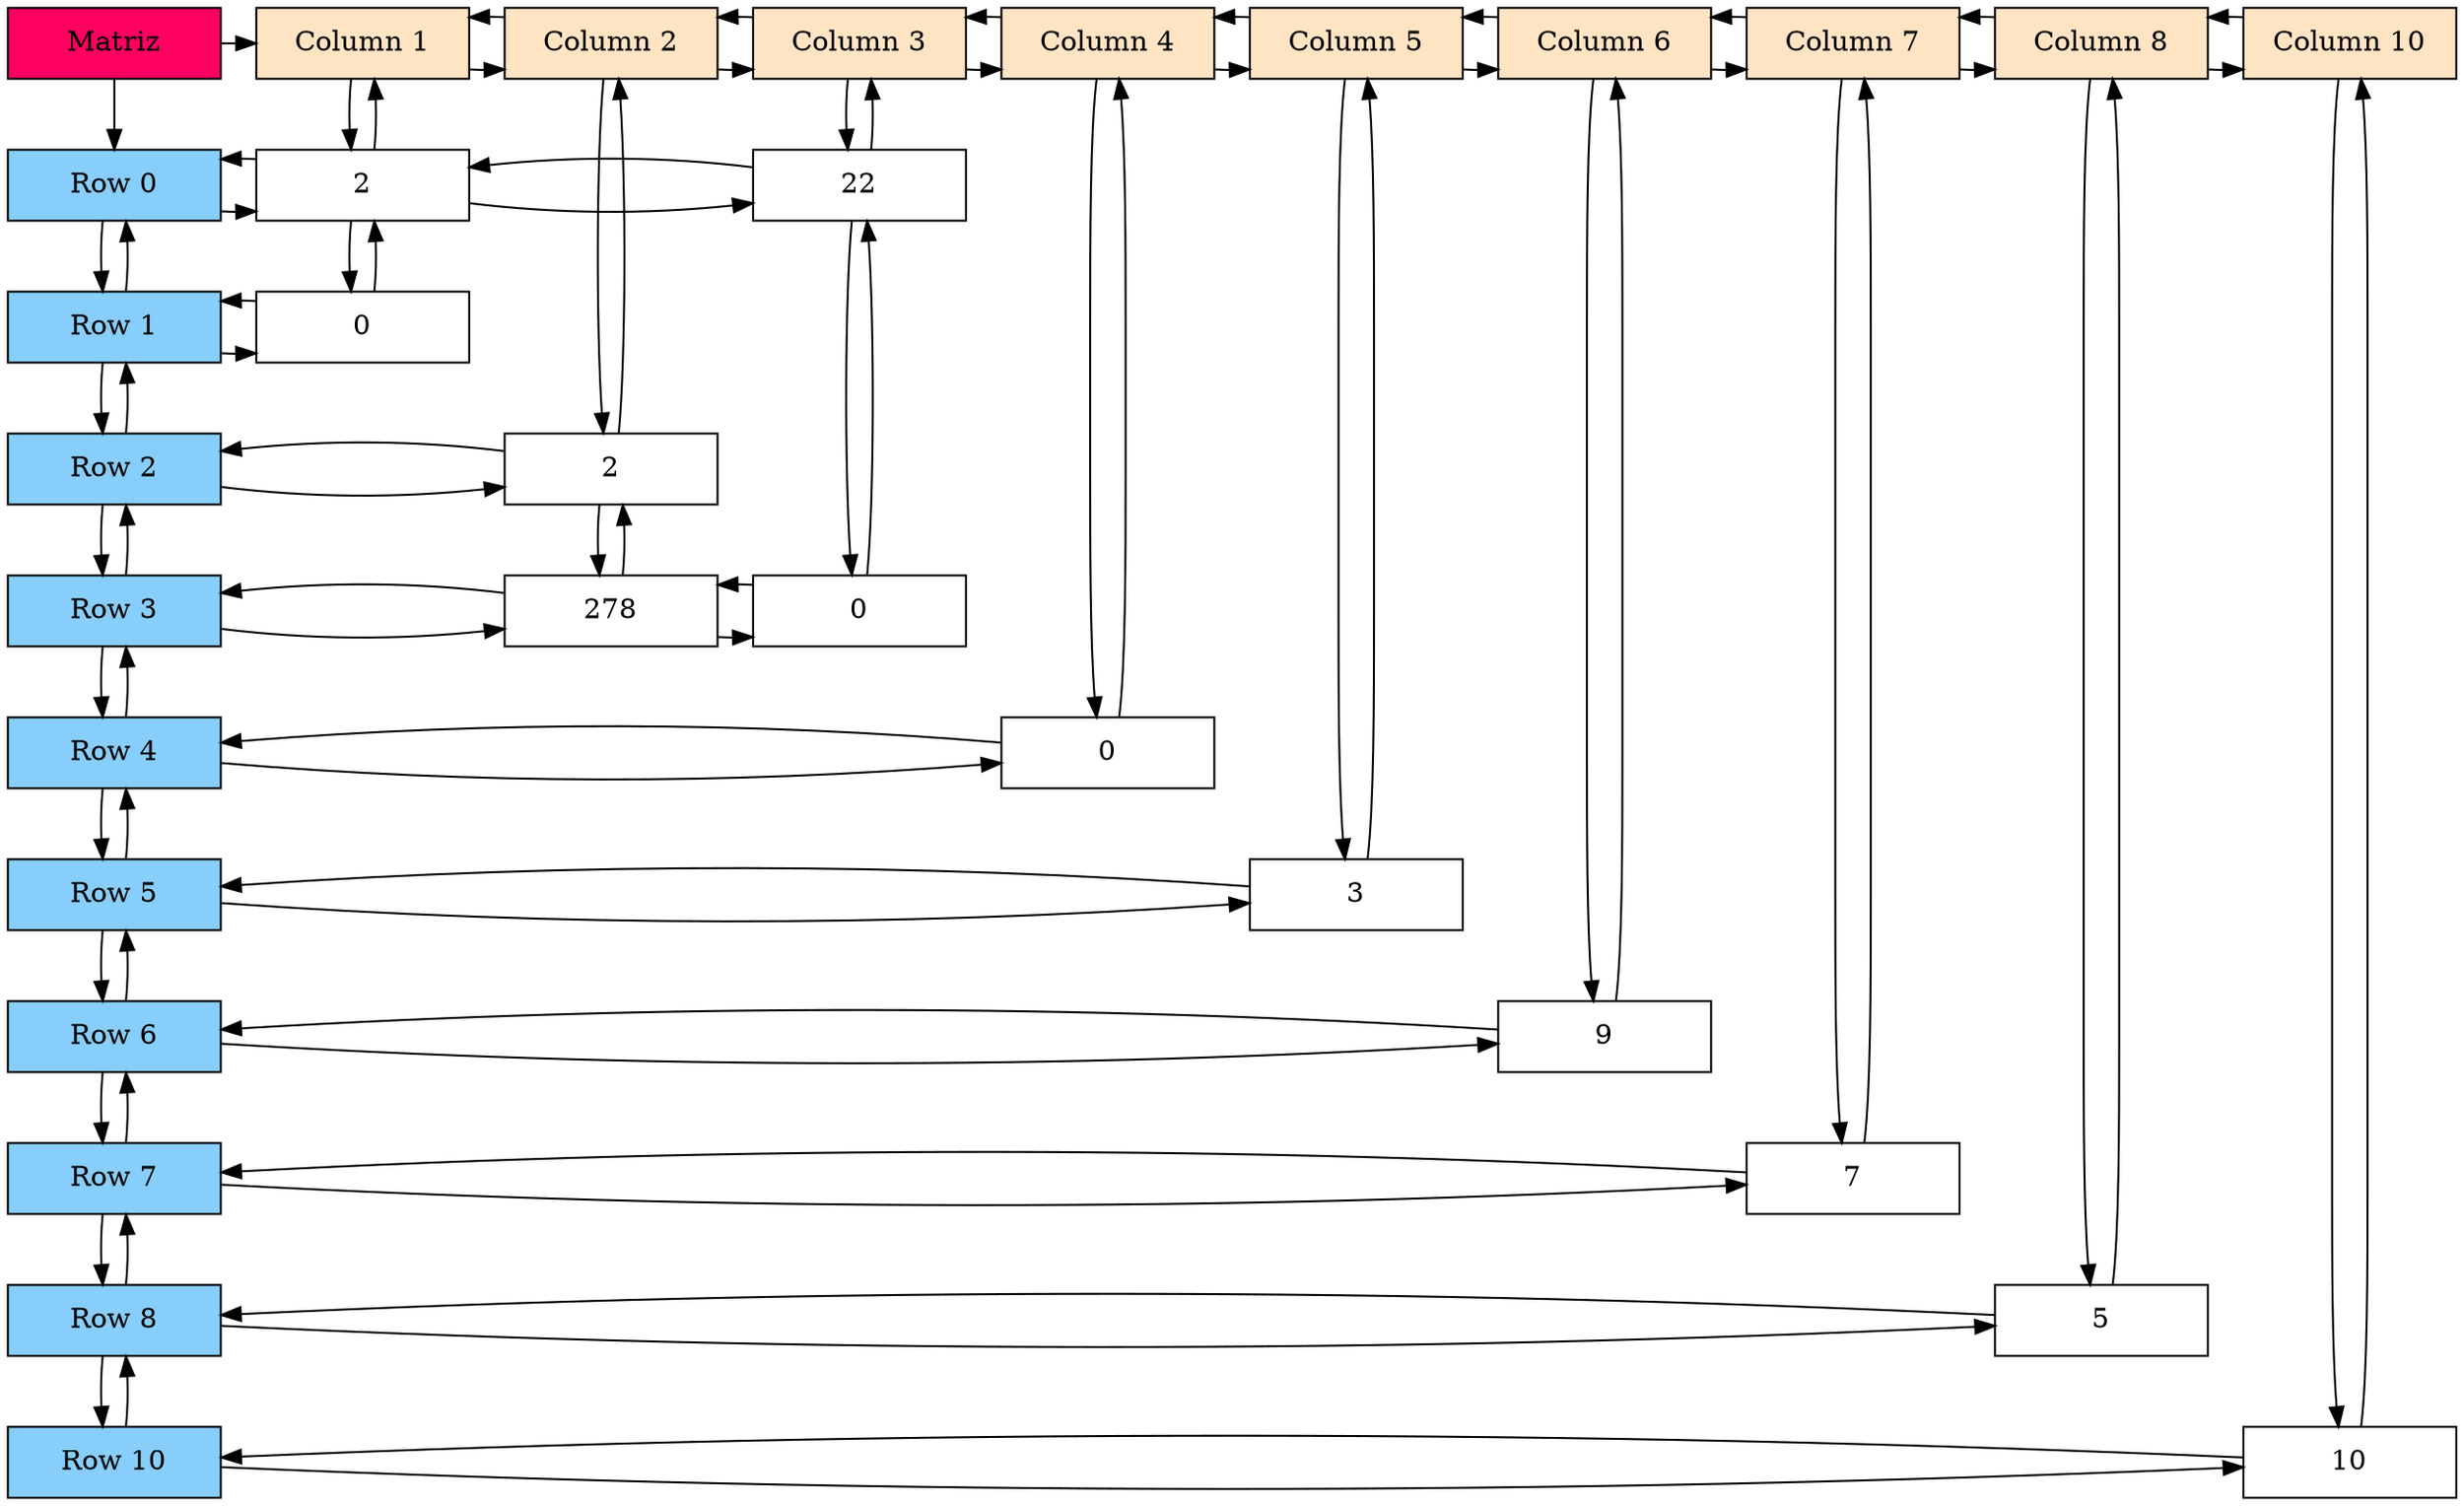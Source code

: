 /* DIEGO ANDRÉ MAZARIEGOS BARRIENTOS */
digraph Sparce_Matrix { 
node [shape=box] 

/* La matriz se envía al grupo 1 */
Mt[ label = "Matriz", width = 1.5, style = filled, fillcolor = "#FF0060", group = 1 ];

//............ ............ ............ ............ COLUMNAS 
/* se incrementan los grupos porque son columnas */ 
C1 [label = "Column 1"    pos = "5.3,3.5!" width = 1.5 style = filled, fillcolor = bisque1, group = 1 ];
C2 [label = "Column 2"    pos = "5.3,3.5!" width = 1.5 style = filled, fillcolor = bisque1, group = 2 ];
C3 [label = "Column 3"    pos = "5.3,3.5!" width = 1.5 style = filled, fillcolor = bisque1, group = 3 ];
C4 [label = "Column 4"    pos = "5.3,3.5!" width = 1.5 style = filled, fillcolor = bisque1, group = 4 ];
C5 [label = "Column 5"    pos = "5.3,3.5!" width = 1.5 style = filled, fillcolor = bisque1, group = 5 ];
C6 [label = "Column 6"    pos = "5.3,3.5!" width = 1.5 style = filled, fillcolor = bisque1, group = 6 ];
C7 [label = "Column 7"    pos = "5.3,3.5!" width = 1.5 style = filled, fillcolor = bisque1, group = 7 ];
C8 [label = "Column 8"    pos = "5.3,3.5!" width = 1.5 style = filled, fillcolor = bisque1, group = 8 ];
C10 [label = "Column 10"    pos = "5.3,3.5!" width = 1.5 style = filled, fillcolor = bisque1, group = 10 ];

//............ Enlaces de las columnas
Mt -> C1; /*Enlace primer nodo Columna con el objeto Matriz*/
C1 -> C2;
C2 -> C1;
C2 -> C3;
C3 -> C2;
C3 -> C4;
C4 -> C3;
C4 -> C5;
C5 -> C4;
C5 -> C6;
C6 -> C5;
C6 -> C7;
C7 -> C6;
C7 -> C8;
C8 -> C7;
C8 -> C10;
C10 -> C8;
// Posicionando en el mismo nivel 
{ rank = same; Mt; C1; C2; C3; C4; C5; C6; C7; C8; C10; }

//............ ............ ............ ............ FILAS 
/*  Se mantienen en el mismo grupo porque son filas */ 
F0 [label = "Row 0"    pos = "5.3,3.5!" width = 1.5 style = filled, fillcolor = lightskyblue, group = 1 ];
F1 [label = "Row 1"    pos = "5.3,3.5!" width = 1.5 style = filled, fillcolor = lightskyblue, group = 1 ];
F2 [label = "Row 2"    pos = "5.3,3.5!" width = 1.5 style = filled, fillcolor = lightskyblue, group = 1 ];
F3 [label = "Row 3"    pos = "5.3,3.5!" width = 1.5 style = filled, fillcolor = lightskyblue, group = 1 ];
F4 [label = "Row 4"    pos = "5.3,3.5!" width = 1.5 style = filled, fillcolor = lightskyblue, group = 1 ];
F5 [label = "Row 5"    pos = "5.3,3.5!" width = 1.5 style = filled, fillcolor = lightskyblue, group = 1 ];
F6 [label = "Row 6"    pos = "5.3,3.5!" width = 1.5 style = filled, fillcolor = lightskyblue, group = 1 ];
F7 [label = "Row 7"    pos = "5.3,3.5!" width = 1.5 style = filled, fillcolor = lightskyblue, group = 1 ];
F8 [label = "Row 8"    pos = "5.3,3.5!" width = 1.5 style = filled, fillcolor = lightskyblue, group = 1 ];
F10 [label = "Row 10"    pos = "5.3,3.5!" width = 1.5 style = filled, fillcolor = lightskyblue, group = 1 ];

//............ enlaces de las filas 
Mt -> F0; /*Enlace primer nodo Columna con el objeto Matriz*/
F0 -> F1;
F1 -> F0;
F1 -> F2;
F2 -> F1;
F2 -> F3;
F3 -> F2;
F3 -> F4;
F4 -> F3;
F4 -> F5;
F5 -> F4;
F5 -> F6;
F6 -> F5;
F6 -> F7;
F7 -> F6;
F7 -> F8;
F8 -> F7;
F8 -> F10;
F10 -> F8;

//............ ............DECLARACIÓN NODOS POSICIÓN............................
N01 [label = "2" width = 1.5, group = 1 ]; 
N03 [label = "22" width = 1.5, group = 3 ]; 
N11 [label = "0" width = 1.5, group = 1 ]; 
N22 [label = "2" width = 1.5, group = 2 ]; 
N32 [label = "278" width = 1.5, group = 2 ]; 
N33 [label = "0" width = 1.5, group = 3 ]; 
N44 [label = "0" width = 1.5, group = 4 ]; 
N55 [label = "3" width = 1.5, group = 5 ]; 
N66 [label = "9" width = 1.5, group = 6 ]; 
N77 [label = "7" width = 1.5, group = 7 ]; 
N88 [label = "5" width = 1.5, group = 8 ]; 
N1010 [label = "10" width = 1.5, group = 10 ]; 

//............ ............ Enlaces de los nodos

//Conexiones FILAS y ACCESO NODO 
F0 -> N01;
N01 -> F0;
F1 -> N11;
N11 -> F1;
F2 -> N22;
N22 -> F2;
F3 -> N32;
N32 -> F3;
F4 -> N44;
N44 -> F4;
F5 -> N55;
N55 -> F5;
F6 -> N66;
N66 -> F6;
F7 -> N77;
N77 -> F7;
F8 -> N88;
N88 -> F8;
F10 -> N1010;
N1010 -> F10;
{ rank = same; F0;N01; }
{ rank = same; N01;N03; }
{ rank = same; N03;N01; }
{ rank = same; F1;N11; }
{ rank = same; F2;N22; }
{ rank = same; F3;N32; }
{ rank = same; N32;N33; }
{ rank = same; N33;N32; }
{ rank = same; F4;N44; }
{ rank = same; F5;N55; }
{ rank = same; F6;N66; }
{ rank = same; F7;N77; }
{ rank = same; F8;N88; }
{ rank = same; F10;N1010; }

//Conexiones COLUMNAS y ACCESO NODO 
C1 -> N01;
N01 -> C1;
C3 -> N03;
N03 -> C3;
C2 -> N22;
N22 -> C2;
C4 -> N44;
N44 -> C4;
C5 -> N55;
N55 -> C5;
C6 -> N66;
N66 -> C6;
C7 -> N77;
N77 -> C7;
C8 -> N88;
N88 -> C8;
C10 -> N1010;
N1010 -> C10;

//Conexiones NODOS POSICION 
N01 -> N11;
N01 -> N03;
N03 -> N33;
N03 -> N01;
N11 -> N01;
N22 -> N32;
N32 -> N22;
N32 -> N33;
N33 -> N03;
N33 -> N32;
    { rank = same;}
}
